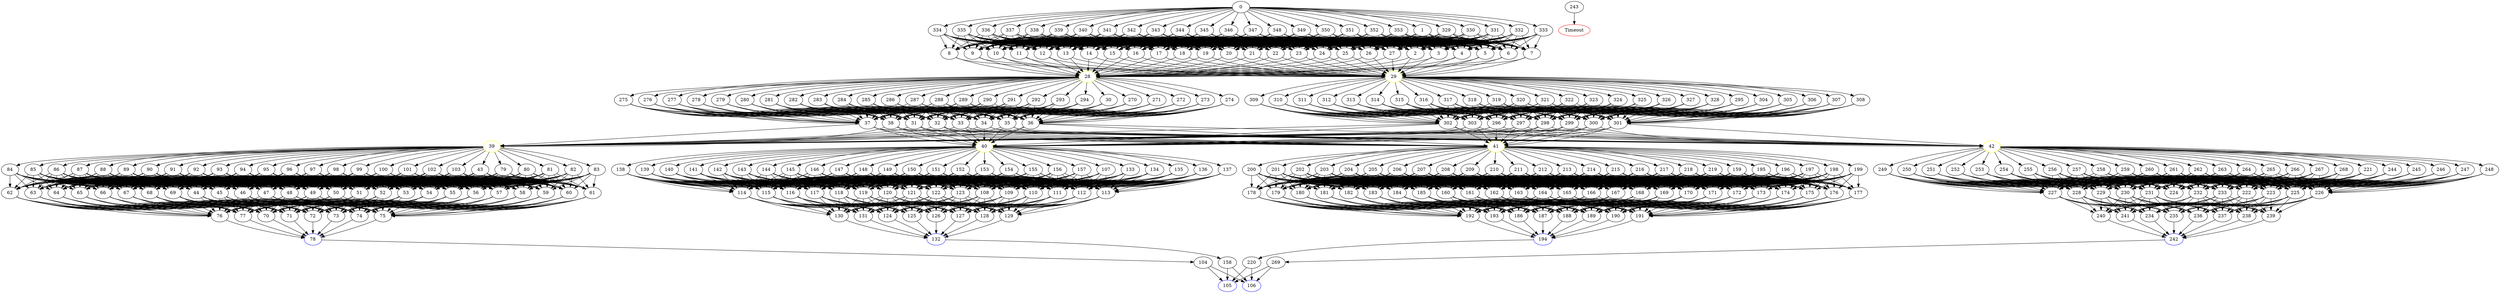 digraph G {
	0 -> 1;
	0 -> 329;
	0 -> 330;
	0 -> 331;
	0 -> 332;
	0 -> 333;
	0 -> 334;
	0 -> 335;
	0 -> 336;
	0 -> 337;
	0 -> 338;
	0 -> 339;
	0 -> 340;
	0 -> 341;
	0 -> 342;
	0 -> 343;
	0 -> 344;
	0 -> 345;
	0 -> 346;
	0 -> 347;
	0 -> 348;
	0 -> 349;
	0 -> 350;
	0 -> 351;
	0 -> 352;
	0 -> 353;
	1 -> 2;
	1 -> 3;
	1 -> 4;
	1 -> 5;
	1 -> 6;
	1 -> 7;
	1 -> 8;
	1 -> 9;
	1 -> 10;
	1 -> 11;
	1 -> 12;
	1 -> 13;
	1 -> 14;
	1 -> 15;
	1 -> 16;
	1 -> 17;
	1 -> 18;
	1 -> 19;
	1 -> 20;
	1 -> 21;
	1 -> 22;
	1 -> 23;
	1 -> 24;
	1 -> 25;
	1 -> 26;
	1 -> 27;
	2 -> "28";
28 [color=yellow];
	2 -> "29";
29 [color=yellow];
	3 -> "28";
28 [color=yellow];
	3 -> "29";
29 [color=yellow];
	4 -> "28";
28 [color=yellow];
	4 -> "29";
29 [color=yellow];
	5 -> "28";
28 [color=yellow];
	5 -> "29";
29 [color=yellow];
	6 -> "28";
28 [color=yellow];
	6 -> "29";
29 [color=yellow];
	7 -> "28";
28 [color=yellow];
	7 -> "29";
29 [color=yellow];
	8 -> "28";
28 [color=yellow];
	8 -> "29";
29 [color=yellow];
	9 -> "28";
28 [color=yellow];
	9 -> "29";
29 [color=yellow];
	10 -> "28";
28 [color=yellow];
	10 -> "29";
29 [color=yellow];
	11 -> "28";
28 [color=yellow];
	11 -> "29";
29 [color=yellow];
	12 -> "28";
28 [color=yellow];
	12 -> "29";
29 [color=yellow];
	13 -> "28";
28 [color=yellow];
	13 -> "29";
29 [color=yellow];
	14 -> "28";
28 [color=yellow];
	14 -> "29";
29 [color=yellow];
	15 -> "28";
28 [color=yellow];
	15 -> "29";
29 [color=yellow];
	16 -> "28";
28 [color=yellow];
	16 -> "29";
29 [color=yellow];
	17 -> "28";
28 [color=yellow];
	17 -> "29";
29 [color=yellow];
	18 -> "28";
28 [color=yellow];
	18 -> "29";
29 [color=yellow];
	19 -> "28";
28 [color=yellow];
	19 -> "29";
29 [color=yellow];
	20 -> "28";
28 [color=yellow];
	20 -> "29";
29 [color=yellow];
	21 -> "28";
28 [color=yellow];
	21 -> "29";
29 [color=yellow];
	22 -> "28";
28 [color=yellow];
	22 -> "29";
29 [color=yellow];
	23 -> "28";
28 [color=yellow];
	23 -> "29";
29 [color=yellow];
	24 -> "28";
28 [color=yellow];
	24 -> "29";
29 [color=yellow];
	25 -> "28";
28 [color=yellow];
	25 -> "29";
29 [color=yellow];
	26 -> "28";
28 [color=yellow];
	26 -> "29";
29 [color=yellow];
	27 -> "28";
28 [color=yellow];
	27 -> "29";
29 [color=yellow];
	28 -> 30;
	28 -> 270;
	28 -> 271;
	28 -> 272;
	28 -> 273;
	28 -> 274;
	28 -> 275;
	28 -> 276;
	28 -> 277;
	28 -> 278;
	28 -> 279;
	28 -> 280;
	28 -> 281;
	28 -> 282;
	28 -> 283;
	28 -> 284;
	28 -> 285;
	28 -> 286;
	28 -> 287;
	28 -> 288;
	28 -> 289;
	28 -> 290;
	28 -> 291;
	28 -> 292;
	28 -> 293;
	28 -> 294;
	29 -> 295;
	29 -> 304;
	29 -> 305;
	29 -> 306;
	29 -> 307;
	29 -> 308;
	29 -> 309;
	29 -> 310;
	29 -> 311;
	29 -> 312;
	29 -> 313;
	29 -> 314;
	29 -> 315;
	29 -> 316;
	29 -> 317;
	29 -> 318;
	29 -> 319;
	29 -> 320;
	29 -> 321;
	29 -> 322;
	29 -> 323;
	29 -> 324;
	29 -> 325;
	29 -> 326;
	29 -> 327;
	29 -> 328;
	30 -> 31;
	30 -> 32;
	30 -> 33;
	30 -> 34;
	30 -> 35;
	30 -> 36;
	30 -> 37;
	30 -> 38;
	31 -> "39";
39 [color=yellow];
	31 -> "40";
40 [color=yellow];
	31 -> "41";
41 [color=yellow];
	31 -> "42";
42 [color=yellow];
	32 -> "39";
39 [color=yellow];
	32 -> "40";
40 [color=yellow];
	32 -> "41";
41 [color=yellow];
	32 -> "42";
42 [color=yellow];
	33 -> "39";
39 [color=yellow];
	33 -> "40";
40 [color=yellow];
	33 -> "41";
41 [color=yellow];
	33 -> "42";
42 [color=yellow];
	34 -> "39";
39 [color=yellow];
	34 -> "40";
40 [color=yellow];
	34 -> "41";
41 [color=yellow];
	34 -> "42";
42 [color=yellow];
	35 -> "39";
39 [color=yellow];
	35 -> "40";
40 [color=yellow];
	35 -> "41";
41 [color=yellow];
	35 -> "42";
42 [color=yellow];
	36 -> "39";
39 [color=yellow];
	36 -> "40";
40 [color=yellow];
	36 -> "41";
41 [color=yellow];
	36 -> "42";
42 [color=yellow];
	37 -> "39";
39 [color=yellow];
	37 -> "40";
40 [color=yellow];
	37 -> "41";
41 [color=yellow];
	37 -> "42";
42 [color=yellow];
	38 -> "39";
39 [color=yellow];
	38 -> "40";
40 [color=yellow];
	38 -> "41";
41 [color=yellow];
	38 -> "42";
42 [color=yellow];
	39 -> 43;
	39 -> 79;
	39 -> 80;
	39 -> 81;
	39 -> 82;
	39 -> 83;
	39 -> 84;
	39 -> 85;
	39 -> 86;
	39 -> 87;
	39 -> 88;
	39 -> 89;
	39 -> 90;
	39 -> 91;
	39 -> 92;
	39 -> 93;
	39 -> 94;
	39 -> 95;
	39 -> 96;
	39 -> 97;
	39 -> 98;
	39 -> 99;
	39 -> 100;
	39 -> 101;
	39 -> 102;
	39 -> 103;
	40 -> 107;
	40 -> 133;
	40 -> 134;
	40 -> 135;
	40 -> 136;
	40 -> 137;
	40 -> 138;
	40 -> 139;
	40 -> 140;
	40 -> 141;
	40 -> 142;
	40 -> 143;
	40 -> 144;
	40 -> 145;
	40 -> 146;
	40 -> 147;
	40 -> 148;
	40 -> 149;
	40 -> 150;
	40 -> 151;
	40 -> 152;
	40 -> 153;
	40 -> 154;
	40 -> 155;
	40 -> 156;
	40 -> 157;
	41 -> 159;
	41 -> 195;
	41 -> 196;
	41 -> 197;
	41 -> 198;
	41 -> 199;
	41 -> 200;
	41 -> 201;
	41 -> 202;
	41 -> 203;
	41 -> 204;
	41 -> 205;
	41 -> 206;
	41 -> 207;
	41 -> 208;
	41 -> 209;
	41 -> 210;
	41 -> 211;
	41 -> 212;
	41 -> 213;
	41 -> 214;
	41 -> 215;
	41 -> 216;
	41 -> 217;
	41 -> 218;
	41 -> 219;
	42 -> 221;
	42 -> 244;
	42 -> 245;
	42 -> 246;
	42 -> 247;
	42 -> 248;
	42 -> 249;
	42 -> 250;
	42 -> 251;
	42 -> 252;
	42 -> 253;
	42 -> 254;
	42 -> 255;
	42 -> 256;
	42 -> 257;
	42 -> 258;
	42 -> 259;
	42 -> 260;
	42 -> 261;
	42 -> 262;
	42 -> 263;
	42 -> 264;
	42 -> 265;
	42 -> 266;
	42 -> 267;
	42 -> 268;
	43 -> 44;
	43 -> 45;
	43 -> 46;
	43 -> 47;
	43 -> 48;
	43 -> 49;
	43 -> 50;
	43 -> 51;
	43 -> 52;
	43 -> 53;
	43 -> 54;
	43 -> 55;
	43 -> 56;
	43 -> 57;
	43 -> 58;
	43 -> 59;
	43 -> 60;
	43 -> 61;
	43 -> 62;
	43 -> 63;
	43 -> 64;
	43 -> 65;
	43 -> 66;
	43 -> 67;
	43 -> 68;
	43 -> 69;
	44 -> 70;
	44 -> 71;
	44 -> 72;
	44 -> 73;
	44 -> 74;
	44 -> 75;
	44 -> 76;
	44 -> 77;
	45 -> 70;
	45 -> 71;
	45 -> 72;
	45 -> 73;
	45 -> 74;
	45 -> 75;
	45 -> 76;
	45 -> 77;
	46 -> 70;
	46 -> 71;
	46 -> 72;
	46 -> 73;
	46 -> 74;
	46 -> 75;
	46 -> 76;
	46 -> 77;
	47 -> 70;
	47 -> 71;
	47 -> 72;
	47 -> 73;
	47 -> 74;
	47 -> 75;
	47 -> 76;
	47 -> 77;
	48 -> 70;
	48 -> 71;
	48 -> 72;
	48 -> 73;
	48 -> 74;
	48 -> 75;
	48 -> 76;
	48 -> 77;
	49 -> 70;
	49 -> 71;
	49 -> 72;
	49 -> 73;
	49 -> 74;
	49 -> 75;
	49 -> 76;
	49 -> 77;
	50 -> 70;
	50 -> 71;
	50 -> 72;
	50 -> 73;
	50 -> 74;
	50 -> 75;
	50 -> 76;
	50 -> 77;
	51 -> 70;
	51 -> 71;
	51 -> 72;
	51 -> 73;
	51 -> 74;
	51 -> 75;
	51 -> 76;
	51 -> 77;
	52 -> 70;
	52 -> 71;
	52 -> 72;
	52 -> 73;
	52 -> 74;
	52 -> 75;
	52 -> 76;
	52 -> 77;
	53 -> 70;
	53 -> 71;
	53 -> 72;
	53 -> 73;
	53 -> 74;
	53 -> 75;
	53 -> 76;
	53 -> 77;
	54 -> 70;
	54 -> 71;
	54 -> 72;
	54 -> 73;
	54 -> 74;
	54 -> 75;
	54 -> 76;
	54 -> 77;
	55 -> 70;
	55 -> 71;
	55 -> 72;
	55 -> 73;
	55 -> 74;
	55 -> 75;
	55 -> 76;
	55 -> 77;
	56 -> 70;
	56 -> 71;
	56 -> 72;
	56 -> 73;
	56 -> 74;
	56 -> 75;
	56 -> 76;
	56 -> 77;
	57 -> 70;
	57 -> 71;
	57 -> 72;
	57 -> 73;
	57 -> 74;
	57 -> 75;
	57 -> 76;
	57 -> 77;
	58 -> 70;
	58 -> 71;
	58 -> 72;
	58 -> 73;
	58 -> 74;
	58 -> 75;
	58 -> 76;
	58 -> 77;
	59 -> 70;
	59 -> 71;
	59 -> 72;
	59 -> 73;
	59 -> 74;
	59 -> 75;
	59 -> 76;
	59 -> 77;
	60 -> 70;
	60 -> 71;
	60 -> 72;
	60 -> 73;
	60 -> 74;
	60 -> 75;
	60 -> 76;
	60 -> 77;
	61 -> 70;
	61 -> 71;
	61 -> 72;
	61 -> 73;
	61 -> 74;
	61 -> 75;
	61 -> 76;
	61 -> 77;
	62 -> 70;
	62 -> 71;
	62 -> 72;
	62 -> 73;
	62 -> 74;
	62 -> 75;
	62 -> 76;
	62 -> 77;
	63 -> 70;
	63 -> 71;
	63 -> 72;
	63 -> 73;
	63 -> 74;
	63 -> 75;
	63 -> 76;
	63 -> 77;
	64 -> 70;
	64 -> 71;
	64 -> 72;
	64 -> 73;
	64 -> 74;
	64 -> 75;
	64 -> 76;
	64 -> 77;
	65 -> 70;
	65 -> 71;
	65 -> 72;
	65 -> 73;
	65 -> 74;
	65 -> 75;
	65 -> 76;
	65 -> 77;
	66 -> 70;
	66 -> 71;
	66 -> 72;
	66 -> 73;
	66 -> 74;
	66 -> 75;
	66 -> 76;
	66 -> 77;
	67 -> 70;
	67 -> 71;
	67 -> 72;
	67 -> 73;
	67 -> 74;
	67 -> 75;
	67 -> 76;
	67 -> 77;
	68 -> 70;
	68 -> 71;
	68 -> 72;
	68 -> 73;
	68 -> 74;
	68 -> 75;
	68 -> 76;
	68 -> 77;
	69 -> 70;
	69 -> 71;
	69 -> 72;
	69 -> 73;
	69 -> 74;
	69 -> 75;
	69 -> 76;
	69 -> 77;
	70 -> "78";
78 [color=blue];
	71 -> "78";
78 [color=blue];
	72 -> "78";
78 [color=blue];
	73 -> "78";
78 [color=blue];
	74 -> "78";
78 [color=blue];
	75 -> "78";
78 [color=blue];
	76 -> "78";
78 [color=blue];
	77 -> "78";
78 [color=blue];
	78 -> 104;
	79 -> 44;
	79 -> 45;
	79 -> 46;
	79 -> 47;
	79 -> 48;
	79 -> 49;
	79 -> 50;
	79 -> 51;
	79 -> 52;
	79 -> 53;
	79 -> 54;
	79 -> 55;
	79 -> 56;
	79 -> 57;
	79 -> 58;
	79 -> 59;
	79 -> 60;
	79 -> 61;
	79 -> 62;
	79 -> 63;
	79 -> 64;
	79 -> 65;
	79 -> 66;
	79 -> 67;
	79 -> 68;
	79 -> 69;
	80 -> 44;
	80 -> 45;
	80 -> 46;
	80 -> 47;
	80 -> 48;
	80 -> 49;
	80 -> 50;
	80 -> 51;
	80 -> 52;
	80 -> 53;
	80 -> 54;
	80 -> 55;
	80 -> 56;
	80 -> 57;
	80 -> 58;
	80 -> 59;
	80 -> 60;
	80 -> 61;
	80 -> 62;
	80 -> 63;
	80 -> 64;
	80 -> 65;
	80 -> 66;
	80 -> 67;
	80 -> 68;
	80 -> 69;
	81 -> 44;
	81 -> 45;
	81 -> 46;
	81 -> 47;
	81 -> 48;
	81 -> 49;
	81 -> 50;
	81 -> 51;
	81 -> 52;
	81 -> 53;
	81 -> 54;
	81 -> 55;
	81 -> 56;
	81 -> 57;
	81 -> 58;
	81 -> 59;
	81 -> 60;
	81 -> 61;
	81 -> 62;
	81 -> 63;
	81 -> 64;
	81 -> 65;
	81 -> 66;
	81 -> 67;
	81 -> 68;
	81 -> 69;
	82 -> 44;
	82 -> 45;
	82 -> 46;
	82 -> 47;
	82 -> 48;
	82 -> 49;
	82 -> 50;
	82 -> 51;
	82 -> 52;
	82 -> 53;
	82 -> 54;
	82 -> 55;
	82 -> 56;
	82 -> 57;
	82 -> 58;
	82 -> 59;
	82 -> 60;
	82 -> 61;
	82 -> 62;
	82 -> 63;
	82 -> 64;
	82 -> 65;
	82 -> 66;
	82 -> 67;
	82 -> 68;
	82 -> 69;
	83 -> 44;
	83 -> 45;
	83 -> 46;
	83 -> 47;
	83 -> 48;
	83 -> 49;
	83 -> 50;
	83 -> 51;
	83 -> 52;
	83 -> 53;
	83 -> 54;
	83 -> 55;
	83 -> 56;
	83 -> 57;
	83 -> 58;
	83 -> 59;
	83 -> 60;
	83 -> 61;
	83 -> 62;
	83 -> 63;
	83 -> 64;
	83 -> 65;
	83 -> 66;
	83 -> 67;
	83 -> 68;
	83 -> 69;
	84 -> 44;
	84 -> 45;
	84 -> 46;
	84 -> 47;
	84 -> 48;
	84 -> 49;
	84 -> 50;
	84 -> 51;
	84 -> 52;
	84 -> 53;
	84 -> 54;
	84 -> 55;
	84 -> 56;
	84 -> 57;
	84 -> 58;
	84 -> 59;
	84 -> 60;
	84 -> 61;
	84 -> 62;
	84 -> 63;
	84 -> 64;
	84 -> 65;
	84 -> 66;
	84 -> 67;
	84 -> 68;
	84 -> 69;
	85 -> 44;
	85 -> 45;
	85 -> 46;
	85 -> 47;
	85 -> 48;
	85 -> 49;
	85 -> 50;
	85 -> 51;
	85 -> 52;
	85 -> 53;
	85 -> 54;
	85 -> 55;
	85 -> 56;
	85 -> 57;
	85 -> 58;
	85 -> 59;
	85 -> 60;
	85 -> 61;
	85 -> 62;
	85 -> 63;
	85 -> 64;
	85 -> 65;
	85 -> 66;
	85 -> 67;
	85 -> 68;
	85 -> 69;
	86 -> 44;
	86 -> 45;
	86 -> 46;
	86 -> 47;
	86 -> 48;
	86 -> 49;
	86 -> 50;
	86 -> 51;
	86 -> 52;
	86 -> 53;
	86 -> 54;
	86 -> 55;
	86 -> 56;
	86 -> 57;
	86 -> 58;
	86 -> 59;
	86 -> 60;
	86 -> 61;
	86 -> 62;
	86 -> 63;
	86 -> 64;
	86 -> 65;
	86 -> 66;
	86 -> 67;
	86 -> 68;
	86 -> 69;
	87 -> 44;
	87 -> 45;
	87 -> 46;
	87 -> 47;
	87 -> 48;
	87 -> 49;
	87 -> 50;
	87 -> 51;
	87 -> 52;
	87 -> 53;
	87 -> 54;
	87 -> 55;
	87 -> 56;
	87 -> 57;
	87 -> 58;
	87 -> 59;
	87 -> 60;
	87 -> 61;
	87 -> 62;
	87 -> 63;
	87 -> 64;
	87 -> 65;
	87 -> 66;
	87 -> 67;
	87 -> 68;
	87 -> 69;
	88 -> 44;
	88 -> 45;
	88 -> 46;
	88 -> 47;
	88 -> 48;
	88 -> 49;
	88 -> 50;
	88 -> 51;
	88 -> 52;
	88 -> 53;
	88 -> 54;
	88 -> 55;
	88 -> 56;
	88 -> 57;
	88 -> 58;
	88 -> 59;
	88 -> 60;
	88 -> 61;
	88 -> 62;
	88 -> 63;
	88 -> 64;
	88 -> 65;
	88 -> 66;
	88 -> 67;
	88 -> 68;
	88 -> 69;
	89 -> 44;
	89 -> 45;
	89 -> 46;
	89 -> 47;
	89 -> 48;
	89 -> 49;
	89 -> 50;
	89 -> 51;
	89 -> 52;
	89 -> 53;
	89 -> 54;
	89 -> 55;
	89 -> 56;
	89 -> 57;
	89 -> 58;
	89 -> 59;
	89 -> 60;
	89 -> 61;
	89 -> 62;
	89 -> 63;
	89 -> 64;
	89 -> 65;
	89 -> 66;
	89 -> 67;
	89 -> 68;
	89 -> 69;
	90 -> 44;
	90 -> 45;
	90 -> 46;
	90 -> 47;
	90 -> 48;
	90 -> 49;
	90 -> 50;
	90 -> 51;
	90 -> 52;
	90 -> 53;
	90 -> 54;
	90 -> 55;
	90 -> 56;
	90 -> 57;
	90 -> 58;
	90 -> 59;
	90 -> 60;
	90 -> 61;
	90 -> 62;
	90 -> 63;
	90 -> 64;
	90 -> 65;
	90 -> 66;
	90 -> 67;
	90 -> 68;
	90 -> 69;
	91 -> 44;
	91 -> 45;
	91 -> 46;
	91 -> 47;
	91 -> 48;
	91 -> 49;
	91 -> 50;
	91 -> 51;
	91 -> 52;
	91 -> 53;
	91 -> 54;
	91 -> 55;
	91 -> 56;
	91 -> 57;
	91 -> 58;
	91 -> 59;
	91 -> 60;
	91 -> 61;
	91 -> 62;
	91 -> 63;
	91 -> 64;
	91 -> 65;
	91 -> 66;
	91 -> 67;
	91 -> 68;
	91 -> 69;
	92 -> 44;
	92 -> 45;
	92 -> 46;
	92 -> 47;
	92 -> 48;
	92 -> 49;
	92 -> 50;
	92 -> 51;
	92 -> 52;
	92 -> 53;
	92 -> 54;
	92 -> 55;
	92 -> 56;
	92 -> 57;
	92 -> 58;
	92 -> 59;
	92 -> 60;
	92 -> 61;
	92 -> 62;
	92 -> 63;
	92 -> 64;
	92 -> 65;
	92 -> 66;
	92 -> 67;
	92 -> 68;
	92 -> 69;
	93 -> 44;
	93 -> 45;
	93 -> 46;
	93 -> 47;
	93 -> 48;
	93 -> 49;
	93 -> 50;
	93 -> 51;
	93 -> 52;
	93 -> 53;
	93 -> 54;
	93 -> 55;
	93 -> 56;
	93 -> 57;
	93 -> 58;
	93 -> 59;
	93 -> 60;
	93 -> 61;
	93 -> 62;
	93 -> 63;
	93 -> 64;
	93 -> 65;
	93 -> 66;
	93 -> 67;
	93 -> 68;
	93 -> 69;
	94 -> 44;
	94 -> 45;
	94 -> 46;
	94 -> 47;
	94 -> 48;
	94 -> 49;
	94 -> 50;
	94 -> 51;
	94 -> 52;
	94 -> 53;
	94 -> 54;
	94 -> 55;
	94 -> 56;
	94 -> 57;
	94 -> 58;
	94 -> 59;
	94 -> 60;
	94 -> 61;
	94 -> 62;
	94 -> 63;
	94 -> 64;
	94 -> 65;
	94 -> 66;
	94 -> 67;
	94 -> 68;
	94 -> 69;
	95 -> 44;
	95 -> 45;
	95 -> 46;
	95 -> 47;
	95 -> 48;
	95 -> 49;
	95 -> 50;
	95 -> 51;
	95 -> 52;
	95 -> 53;
	95 -> 54;
	95 -> 55;
	95 -> 56;
	95 -> 57;
	95 -> 58;
	95 -> 59;
	95 -> 60;
	95 -> 61;
	95 -> 62;
	95 -> 63;
	95 -> 64;
	95 -> 65;
	95 -> 66;
	95 -> 67;
	95 -> 68;
	95 -> 69;
	96 -> 44;
	96 -> 45;
	96 -> 46;
	96 -> 47;
	96 -> 48;
	96 -> 49;
	96 -> 50;
	96 -> 51;
	96 -> 52;
	96 -> 53;
	96 -> 54;
	96 -> 55;
	96 -> 56;
	96 -> 57;
	96 -> 58;
	96 -> 59;
	96 -> 60;
	96 -> 61;
	96 -> 62;
	96 -> 63;
	96 -> 64;
	96 -> 65;
	96 -> 66;
	96 -> 67;
	96 -> 68;
	96 -> 69;
	97 -> 44;
	97 -> 45;
	97 -> 46;
	97 -> 47;
	97 -> 48;
	97 -> 49;
	97 -> 50;
	97 -> 51;
	97 -> 52;
	97 -> 53;
	97 -> 54;
	97 -> 55;
	97 -> 56;
	97 -> 57;
	97 -> 58;
	97 -> 59;
	97 -> 60;
	97 -> 61;
	97 -> 62;
	97 -> 63;
	97 -> 64;
	97 -> 65;
	97 -> 66;
	97 -> 67;
	97 -> 68;
	97 -> 69;
	98 -> 44;
	98 -> 45;
	98 -> 46;
	98 -> 47;
	98 -> 48;
	98 -> 49;
	98 -> 50;
	98 -> 51;
	98 -> 52;
	98 -> 53;
	98 -> 54;
	98 -> 55;
	98 -> 56;
	98 -> 57;
	98 -> 58;
	98 -> 59;
	98 -> 60;
	98 -> 61;
	98 -> 62;
	98 -> 63;
	98 -> 64;
	98 -> 65;
	98 -> 66;
	98 -> 67;
	98 -> 68;
	98 -> 69;
	99 -> 44;
	99 -> 45;
	99 -> 46;
	99 -> 47;
	99 -> 48;
	99 -> 49;
	99 -> 50;
	99 -> 51;
	99 -> 52;
	99 -> 53;
	99 -> 54;
	99 -> 55;
	99 -> 56;
	99 -> 57;
	99 -> 58;
	99 -> 59;
	99 -> 60;
	99 -> 61;
	99 -> 62;
	99 -> 63;
	99 -> 64;
	99 -> 65;
	99 -> 66;
	99 -> 67;
	99 -> 68;
	99 -> 69;
	100 -> 44;
	100 -> 45;
	100 -> 46;
	100 -> 47;
	100 -> 48;
	100 -> 49;
	100 -> 50;
	100 -> 51;
	100 -> 52;
	100 -> 53;
	100 -> 54;
	100 -> 55;
	100 -> 56;
	100 -> 57;
	100 -> 58;
	100 -> 59;
	100 -> 60;
	100 -> 61;
	100 -> 62;
	100 -> 63;
	100 -> 64;
	100 -> 65;
	100 -> 66;
	100 -> 67;
	100 -> 68;
	100 -> 69;
	101 -> 44;
	101 -> 45;
	101 -> 46;
	101 -> 47;
	101 -> 48;
	101 -> 49;
	101 -> 50;
	101 -> 51;
	101 -> 52;
	101 -> 53;
	101 -> 54;
	101 -> 55;
	101 -> 56;
	101 -> 57;
	101 -> 58;
	101 -> 59;
	101 -> 60;
	101 -> 61;
	101 -> 62;
	101 -> 63;
	101 -> 64;
	101 -> 65;
	101 -> 66;
	101 -> 67;
	101 -> 68;
	101 -> 69;
	102 -> 44;
	102 -> 45;
	102 -> 46;
	102 -> 47;
	102 -> 48;
	102 -> 49;
	102 -> 50;
	102 -> 51;
	102 -> 52;
	102 -> 53;
	102 -> 54;
	102 -> 55;
	102 -> 56;
	102 -> 57;
	102 -> 58;
	102 -> 59;
	102 -> 60;
	102 -> 61;
	102 -> 62;
	102 -> 63;
	102 -> 64;
	102 -> 65;
	102 -> 66;
	102 -> 67;
	102 -> 68;
	102 -> 69;
	103 -> 44;
	103 -> 45;
	103 -> 46;
	103 -> 47;
	103 -> 48;
	103 -> 49;
	103 -> 50;
	103 -> 51;
	103 -> 52;
	103 -> 53;
	103 -> 54;
	103 -> 55;
	103 -> 56;
	103 -> 57;
	103 -> 58;
	103 -> 59;
	103 -> 60;
	103 -> 61;
	103 -> 62;
	103 -> 63;
	103 -> 64;
	103 -> 65;
	103 -> 66;
	103 -> 67;
	103 -> 68;
	103 -> 69;
	104 -> "105";
105 [color=blue];
	104 -> "106";
106 [color=blue];
	107 -> 108;
	107 -> 109;
	107 -> 110;
	107 -> 111;
	107 -> 112;
	107 -> 113;
	107 -> 114;
	107 -> 115;
	107 -> 116;
	107 -> 117;
	107 -> 118;
	107 -> 119;
	107 -> 120;
	107 -> 121;
	107 -> 122;
	107 -> 123;
	108 -> 124;
	108 -> 125;
	108 -> 126;
	108 -> 127;
	108 -> 128;
	108 -> 129;
	108 -> 130;
	108 -> 131;
	109 -> 124;
	109 -> 125;
	109 -> 126;
	109 -> 127;
	109 -> 128;
	109 -> 129;
	109 -> 130;
	109 -> 131;
	110 -> 124;
	110 -> 125;
	110 -> 126;
	110 -> 127;
	110 -> 128;
	110 -> 129;
	110 -> 130;
	110 -> 131;
	111 -> 124;
	111 -> 125;
	111 -> 126;
	111 -> 127;
	111 -> 128;
	111 -> 129;
	111 -> 130;
	111 -> 131;
	112 -> 124;
	112 -> 125;
	112 -> 126;
	112 -> 127;
	112 -> 128;
	112 -> 129;
	112 -> 130;
	112 -> 131;
	113 -> 124;
	113 -> 125;
	113 -> 126;
	113 -> 127;
	113 -> 128;
	113 -> 129;
	113 -> 130;
	113 -> 131;
	114 -> 124;
	114 -> 125;
	114 -> 126;
	114 -> 127;
	114 -> 128;
	114 -> 129;
	114 -> 130;
	114 -> 131;
	115 -> 124;
	115 -> 125;
	115 -> 126;
	115 -> 127;
	115 -> 128;
	115 -> 129;
	115 -> 130;
	115 -> 131;
	116 -> 124;
	116 -> 125;
	116 -> 126;
	116 -> 127;
	116 -> 128;
	116 -> 129;
	116 -> 130;
	116 -> 131;
	117 -> 124;
	117 -> 125;
	117 -> 126;
	117 -> 127;
	117 -> 128;
	117 -> 129;
	117 -> 130;
	117 -> 131;
	118 -> 124;
	118 -> 125;
	118 -> 126;
	118 -> 127;
	118 -> 128;
	118 -> 129;
	118 -> 130;
	118 -> 131;
	119 -> 124;
	119 -> 125;
	119 -> 126;
	119 -> 127;
	119 -> 128;
	119 -> 129;
	119 -> 130;
	119 -> 131;
	120 -> 124;
	120 -> 125;
	120 -> 126;
	120 -> 127;
	120 -> 128;
	120 -> 129;
	120 -> 130;
	120 -> 131;
	121 -> 124;
	121 -> 125;
	121 -> 126;
	121 -> 127;
	121 -> 128;
	121 -> 129;
	121 -> 130;
	121 -> 131;
	122 -> 124;
	122 -> 125;
	122 -> 126;
	122 -> 127;
	122 -> 128;
	122 -> 129;
	122 -> 130;
	122 -> 131;
	123 -> 124;
	123 -> 125;
	123 -> 126;
	123 -> 127;
	123 -> 128;
	123 -> 129;
	123 -> 130;
	123 -> 131;
	124 -> "132";
132 [color=blue];
	125 -> "132";
132 [color=blue];
	126 -> "132";
132 [color=blue];
	127 -> "132";
132 [color=blue];
	128 -> "132";
132 [color=blue];
	129 -> "132";
132 [color=blue];
	130 -> "132";
132 [color=blue];
	131 -> "132";
132 [color=blue];
	132 -> 158;
	133 -> 108;
	133 -> 109;
	133 -> 110;
	133 -> 111;
	133 -> 112;
	133 -> 113;
	133 -> 114;
	133 -> 115;
	133 -> 116;
	133 -> 117;
	133 -> 118;
	133 -> 119;
	133 -> 120;
	133 -> 121;
	133 -> 122;
	133 -> 123;
	134 -> 108;
	134 -> 109;
	134 -> 110;
	134 -> 111;
	134 -> 112;
	134 -> 113;
	134 -> 114;
	134 -> 115;
	134 -> 116;
	134 -> 117;
	134 -> 118;
	134 -> 119;
	134 -> 120;
	134 -> 121;
	134 -> 122;
	134 -> 123;
	135 -> 108;
	135 -> 109;
	135 -> 110;
	135 -> 111;
	135 -> 112;
	135 -> 113;
	135 -> 114;
	135 -> 115;
	135 -> 116;
	135 -> 117;
	135 -> 118;
	135 -> 119;
	135 -> 120;
	135 -> 121;
	135 -> 122;
	135 -> 123;
	136 -> 108;
	136 -> 109;
	136 -> 110;
	136 -> 111;
	136 -> 112;
	136 -> 113;
	136 -> 114;
	136 -> 115;
	136 -> 116;
	136 -> 117;
	136 -> 118;
	136 -> 119;
	136 -> 120;
	136 -> 121;
	136 -> 122;
	136 -> 123;
	137 -> 108;
	137 -> 109;
	137 -> 110;
	137 -> 111;
	137 -> 112;
	137 -> 113;
	137 -> 114;
	137 -> 115;
	137 -> 116;
	137 -> 117;
	137 -> 118;
	137 -> 119;
	137 -> 120;
	137 -> 121;
	137 -> 122;
	137 -> 123;
	138 -> 108;
	138 -> 109;
	138 -> 110;
	138 -> 111;
	138 -> 112;
	138 -> 113;
	138 -> 114;
	138 -> 115;
	138 -> 116;
	138 -> 117;
	138 -> 118;
	138 -> 119;
	138 -> 120;
	138 -> 121;
	138 -> 122;
	138 -> 123;
	139 -> 108;
	139 -> 109;
	139 -> 110;
	139 -> 111;
	139 -> 112;
	139 -> 113;
	139 -> 114;
	139 -> 115;
	139 -> 116;
	139 -> 117;
	139 -> 118;
	139 -> 119;
	139 -> 120;
	139 -> 121;
	139 -> 122;
	139 -> 123;
	140 -> 108;
	140 -> 109;
	140 -> 110;
	140 -> 111;
	140 -> 112;
	140 -> 113;
	140 -> 114;
	140 -> 115;
	140 -> 116;
	140 -> 117;
	140 -> 118;
	140 -> 119;
	140 -> 120;
	140 -> 121;
	140 -> 122;
	140 -> 123;
	141 -> 108;
	141 -> 109;
	141 -> 110;
	141 -> 111;
	141 -> 112;
	141 -> 113;
	141 -> 114;
	141 -> 115;
	141 -> 116;
	141 -> 117;
	141 -> 118;
	141 -> 119;
	141 -> 120;
	141 -> 121;
	141 -> 122;
	141 -> 123;
	142 -> 108;
	142 -> 109;
	142 -> 110;
	142 -> 111;
	142 -> 112;
	142 -> 113;
	142 -> 114;
	142 -> 115;
	142 -> 116;
	142 -> 117;
	142 -> 118;
	142 -> 119;
	142 -> 120;
	142 -> 121;
	142 -> 122;
	142 -> 123;
	143 -> 108;
	143 -> 109;
	143 -> 110;
	143 -> 111;
	143 -> 112;
	143 -> 113;
	143 -> 114;
	143 -> 115;
	143 -> 116;
	143 -> 117;
	143 -> 118;
	143 -> 119;
	143 -> 120;
	143 -> 121;
	143 -> 122;
	143 -> 123;
	144 -> 108;
	144 -> 109;
	144 -> 110;
	144 -> 111;
	144 -> 112;
	144 -> 113;
	144 -> 114;
	144 -> 115;
	144 -> 116;
	144 -> 117;
	144 -> 118;
	144 -> 119;
	144 -> 120;
	144 -> 121;
	144 -> 122;
	144 -> 123;
	145 -> 108;
	145 -> 109;
	145 -> 110;
	145 -> 111;
	145 -> 112;
	145 -> 113;
	145 -> 114;
	145 -> 115;
	145 -> 116;
	145 -> 117;
	145 -> 118;
	145 -> 119;
	145 -> 120;
	145 -> 121;
	145 -> 122;
	145 -> 123;
	146 -> 108;
	146 -> 109;
	146 -> 110;
	146 -> 111;
	146 -> 112;
	146 -> 113;
	146 -> 114;
	146 -> 115;
	146 -> 116;
	146 -> 117;
	146 -> 118;
	146 -> 119;
	146 -> 120;
	146 -> 121;
	146 -> 122;
	146 -> 123;
	147 -> 108;
	147 -> 109;
	147 -> 110;
	147 -> 111;
	147 -> 112;
	147 -> 113;
	147 -> 114;
	147 -> 115;
	147 -> 116;
	147 -> 117;
	147 -> 118;
	147 -> 119;
	147 -> 120;
	147 -> 121;
	147 -> 122;
	147 -> 123;
	148 -> 108;
	148 -> 109;
	148 -> 110;
	148 -> 111;
	148 -> 112;
	148 -> 113;
	148 -> 114;
	148 -> 115;
	148 -> 116;
	148 -> 117;
	148 -> 118;
	148 -> 119;
	148 -> 120;
	148 -> 121;
	148 -> 122;
	148 -> 123;
	149 -> 108;
	149 -> 109;
	149 -> 110;
	149 -> 111;
	149 -> 112;
	149 -> 113;
	149 -> 114;
	149 -> 115;
	149 -> 116;
	149 -> 117;
	149 -> 118;
	149 -> 119;
	149 -> 120;
	149 -> 121;
	149 -> 122;
	149 -> 123;
	150 -> 108;
	150 -> 109;
	150 -> 110;
	150 -> 111;
	150 -> 112;
	150 -> 113;
	150 -> 114;
	150 -> 115;
	150 -> 116;
	150 -> 117;
	150 -> 118;
	150 -> 119;
	150 -> 120;
	150 -> 121;
	150 -> 122;
	150 -> 123;
	151 -> 108;
	151 -> 109;
	151 -> 110;
	151 -> 111;
	151 -> 112;
	151 -> 113;
	151 -> 114;
	151 -> 115;
	151 -> 116;
	151 -> 117;
	151 -> 118;
	151 -> 119;
	151 -> 120;
	151 -> 121;
	151 -> 122;
	151 -> 123;
	152 -> 108;
	152 -> 109;
	152 -> 110;
	152 -> 111;
	152 -> 112;
	152 -> 113;
	152 -> 114;
	152 -> 115;
	152 -> 116;
	152 -> 117;
	152 -> 118;
	152 -> 119;
	152 -> 120;
	152 -> 121;
	152 -> 122;
	152 -> 123;
	153 -> 108;
	153 -> 109;
	153 -> 110;
	153 -> 111;
	153 -> 112;
	153 -> 113;
	153 -> 114;
	153 -> 115;
	153 -> 116;
	153 -> 117;
	153 -> 118;
	153 -> 119;
	153 -> 120;
	153 -> 121;
	153 -> 122;
	153 -> 123;
	154 -> 108;
	154 -> 109;
	154 -> 110;
	154 -> 111;
	154 -> 112;
	154 -> 113;
	154 -> 114;
	154 -> 115;
	154 -> 116;
	154 -> 117;
	154 -> 118;
	154 -> 119;
	154 -> 120;
	154 -> 121;
	154 -> 122;
	154 -> 123;
	155 -> 108;
	155 -> 109;
	155 -> 110;
	155 -> 111;
	155 -> 112;
	155 -> 113;
	155 -> 114;
	155 -> 115;
	155 -> 116;
	155 -> 117;
	155 -> 118;
	155 -> 119;
	155 -> 120;
	155 -> 121;
	155 -> 122;
	155 -> 123;
	156 -> 108;
	156 -> 109;
	156 -> 110;
	156 -> 111;
	156 -> 112;
	156 -> 113;
	156 -> 114;
	156 -> 115;
	156 -> 116;
	156 -> 117;
	156 -> 118;
	156 -> 119;
	156 -> 120;
	156 -> 121;
	156 -> 122;
	156 -> 123;
	157 -> 108;
	157 -> 109;
	157 -> 110;
	157 -> 111;
	157 -> 112;
	157 -> 113;
	157 -> 114;
	157 -> 115;
	157 -> 116;
	157 -> 117;
	157 -> 118;
	157 -> 119;
	157 -> 120;
	157 -> 121;
	157 -> 122;
	157 -> 123;
	158 -> "105";
105 [color=blue];
	158 -> "106";
106 [color=blue];
	159 -> 160;
	159 -> 161;
	159 -> 162;
	159 -> 163;
	159 -> 164;
	159 -> 165;
	159 -> 166;
	159 -> 167;
	159 -> 168;
	159 -> 169;
	159 -> 170;
	159 -> 171;
	159 -> 172;
	159 -> 173;
	159 -> 174;
	159 -> 175;
	159 -> 176;
	159 -> 177;
	159 -> 178;
	159 -> 179;
	159 -> 180;
	159 -> 181;
	159 -> 182;
	159 -> 183;
	159 -> 184;
	159 -> 185;
	160 -> 186;
	160 -> 187;
	160 -> 188;
	160 -> 189;
	160 -> 190;
	160 -> 191;
	160 -> 192;
	160 -> 193;
	161 -> 186;
	161 -> 187;
	161 -> 188;
	161 -> 189;
	161 -> 190;
	161 -> 191;
	161 -> 192;
	161 -> 193;
	162 -> 186;
	162 -> 187;
	162 -> 188;
	162 -> 189;
	162 -> 190;
	162 -> 191;
	162 -> 192;
	162 -> 193;
	163 -> 186;
	163 -> 187;
	163 -> 188;
	163 -> 189;
	163 -> 190;
	163 -> 191;
	163 -> 192;
	163 -> 193;
	164 -> 186;
	164 -> 187;
	164 -> 188;
	164 -> 189;
	164 -> 190;
	164 -> 191;
	164 -> 192;
	164 -> 193;
	165 -> 186;
	165 -> 187;
	165 -> 188;
	165 -> 189;
	165 -> 190;
	165 -> 191;
	165 -> 192;
	165 -> 193;
	166 -> 186;
	166 -> 187;
	166 -> 188;
	166 -> 189;
	166 -> 190;
	166 -> 191;
	166 -> 192;
	166 -> 193;
	167 -> 186;
	167 -> 187;
	167 -> 188;
	167 -> 189;
	167 -> 190;
	167 -> 191;
	167 -> 192;
	167 -> 193;
	168 -> 186;
	168 -> 187;
	168 -> 188;
	168 -> 189;
	168 -> 190;
	168 -> 191;
	168 -> 192;
	168 -> 193;
	169 -> 186;
	169 -> 187;
	169 -> 188;
	169 -> 189;
	169 -> 190;
	169 -> 191;
	169 -> 192;
	169 -> 193;
	170 -> 186;
	170 -> 187;
	170 -> 188;
	170 -> 189;
	170 -> 190;
	170 -> 191;
	170 -> 192;
	170 -> 193;
	171 -> 186;
	171 -> 187;
	171 -> 188;
	171 -> 189;
	171 -> 190;
	171 -> 191;
	171 -> 192;
	171 -> 193;
	172 -> 186;
	172 -> 187;
	172 -> 188;
	172 -> 189;
	172 -> 190;
	172 -> 191;
	172 -> 192;
	172 -> 193;
	173 -> 186;
	173 -> 187;
	173 -> 188;
	173 -> 189;
	173 -> 190;
	173 -> 191;
	173 -> 192;
	173 -> 193;
	174 -> 186;
	174 -> 187;
	174 -> 188;
	174 -> 189;
	174 -> 190;
	174 -> 191;
	174 -> 192;
	174 -> 193;
	175 -> 186;
	175 -> 187;
	175 -> 188;
	175 -> 189;
	175 -> 190;
	175 -> 191;
	175 -> 192;
	175 -> 193;
	176 -> 186;
	176 -> 187;
	176 -> 188;
	176 -> 189;
	176 -> 190;
	176 -> 191;
	176 -> 192;
	176 -> 193;
	177 -> 186;
	177 -> 187;
	177 -> 188;
	177 -> 189;
	177 -> 190;
	177 -> 191;
	177 -> 192;
	177 -> 193;
	178 -> 186;
	178 -> 187;
	178 -> 188;
	178 -> 189;
	178 -> 190;
	178 -> 191;
	178 -> 192;
	178 -> 193;
	179 -> 186;
	179 -> 187;
	179 -> 188;
	179 -> 189;
	179 -> 190;
	179 -> 191;
	179 -> 192;
	179 -> 193;
	180 -> 186;
	180 -> 187;
	180 -> 188;
	180 -> 189;
	180 -> 190;
	180 -> 191;
	180 -> 192;
	180 -> 193;
	181 -> 186;
	181 -> 187;
	181 -> 188;
	181 -> 189;
	181 -> 190;
	181 -> 191;
	181 -> 192;
	181 -> 193;
	182 -> 186;
	182 -> 187;
	182 -> 188;
	182 -> 189;
	182 -> 190;
	182 -> 191;
	182 -> 192;
	182 -> 193;
	183 -> 186;
	183 -> 187;
	183 -> 188;
	183 -> 189;
	183 -> 190;
	183 -> 191;
	183 -> 192;
	183 -> 193;
	184 -> 186;
	184 -> 187;
	184 -> 188;
	184 -> 189;
	184 -> 190;
	184 -> 191;
	184 -> 192;
	184 -> 193;
	185 -> 186;
	185 -> 187;
	185 -> 188;
	185 -> 189;
	185 -> 190;
	185 -> 191;
	185 -> 192;
	185 -> 193;
	186 -> "194";
194 [color=blue];
	187 -> "194";
194 [color=blue];
	188 -> "194";
194 [color=blue];
	189 -> "194";
194 [color=blue];
	190 -> "194";
194 [color=blue];
	191 -> "194";
194 [color=blue];
	192 -> "194";
194 [color=blue];
	193 -> "194";
194 [color=blue];
	194 -> 220;
	195 -> 160;
	195 -> 161;
	195 -> 162;
	195 -> 163;
	195 -> 164;
	195 -> 165;
	195 -> 166;
	195 -> 167;
	195 -> 168;
	195 -> 169;
	195 -> 170;
	195 -> 171;
	195 -> 172;
	195 -> 173;
	195 -> 174;
	195 -> 175;
	195 -> 176;
	195 -> 177;
	195 -> 178;
	195 -> 179;
	195 -> 180;
	195 -> 181;
	195 -> 182;
	195 -> 183;
	195 -> 184;
	195 -> 185;
	196 -> 160;
	196 -> 161;
	196 -> 162;
	196 -> 163;
	196 -> 164;
	196 -> 165;
	196 -> 166;
	196 -> 167;
	196 -> 168;
	196 -> 169;
	196 -> 170;
	196 -> 171;
	196 -> 172;
	196 -> 173;
	196 -> 174;
	196 -> 175;
	196 -> 176;
	196 -> 177;
	196 -> 178;
	196 -> 179;
	196 -> 180;
	196 -> 181;
	196 -> 182;
	196 -> 183;
	196 -> 184;
	196 -> 185;
	197 -> 160;
	197 -> 161;
	197 -> 162;
	197 -> 163;
	197 -> 164;
	197 -> 165;
	197 -> 166;
	197 -> 167;
	197 -> 168;
	197 -> 169;
	197 -> 170;
	197 -> 171;
	197 -> 172;
	197 -> 173;
	197 -> 174;
	197 -> 175;
	197 -> 176;
	197 -> 177;
	197 -> 178;
	197 -> 179;
	197 -> 180;
	197 -> 181;
	197 -> 182;
	197 -> 183;
	197 -> 184;
	197 -> 185;
	198 -> 160;
	198 -> 161;
	198 -> 162;
	198 -> 163;
	198 -> 164;
	198 -> 165;
	198 -> 166;
	198 -> 167;
	198 -> 168;
	198 -> 169;
	198 -> 170;
	198 -> 171;
	198 -> 172;
	198 -> 173;
	198 -> 174;
	198 -> 175;
	198 -> 176;
	198 -> 177;
	198 -> 178;
	198 -> 179;
	198 -> 180;
	198 -> 181;
	198 -> 182;
	198 -> 183;
	198 -> 184;
	198 -> 185;
	199 -> 160;
	199 -> 161;
	199 -> 162;
	199 -> 163;
	199 -> 164;
	199 -> 165;
	199 -> 166;
	199 -> 167;
	199 -> 168;
	199 -> 169;
	199 -> 170;
	199 -> 171;
	199 -> 172;
	199 -> 173;
	199 -> 174;
	199 -> 175;
	199 -> 176;
	199 -> 177;
	199 -> 178;
	199 -> 179;
	199 -> 180;
	199 -> 181;
	199 -> 182;
	199 -> 183;
	199 -> 184;
	199 -> 185;
	200 -> 160;
	200 -> 161;
	200 -> 162;
	200 -> 163;
	200 -> 164;
	200 -> 165;
	200 -> 166;
	200 -> 167;
	200 -> 168;
	200 -> 169;
	200 -> 170;
	200 -> 171;
	200 -> 172;
	200 -> 173;
	200 -> 174;
	200 -> 175;
	200 -> 176;
	200 -> 177;
	200 -> 178;
	200 -> 179;
	200 -> 180;
	200 -> 181;
	200 -> 182;
	200 -> 183;
	200 -> 184;
	200 -> 185;
	201 -> 160;
	201 -> 161;
	201 -> 162;
	201 -> 163;
	201 -> 164;
	201 -> 165;
	201 -> 166;
	201 -> 167;
	201 -> 168;
	201 -> 169;
	201 -> 170;
	201 -> 171;
	201 -> 172;
	201 -> 173;
	201 -> 174;
	201 -> 175;
	201 -> 176;
	201 -> 177;
	201 -> 178;
	201 -> 179;
	201 -> 180;
	201 -> 181;
	201 -> 182;
	201 -> 183;
	201 -> 184;
	201 -> 185;
	202 -> 160;
	202 -> 161;
	202 -> 162;
	202 -> 163;
	202 -> 164;
	202 -> 165;
	202 -> 166;
	202 -> 167;
	202 -> 168;
	202 -> 169;
	202 -> 170;
	202 -> 171;
	202 -> 172;
	202 -> 173;
	202 -> 174;
	202 -> 175;
	202 -> 176;
	202 -> 177;
	202 -> 178;
	202 -> 179;
	202 -> 180;
	202 -> 181;
	202 -> 182;
	202 -> 183;
	202 -> 184;
	202 -> 185;
	203 -> 160;
	203 -> 161;
	203 -> 162;
	203 -> 163;
	203 -> 164;
	203 -> 165;
	203 -> 166;
	203 -> 167;
	203 -> 168;
	203 -> 169;
	203 -> 170;
	203 -> 171;
	203 -> 172;
	203 -> 173;
	203 -> 174;
	203 -> 175;
	203 -> 176;
	203 -> 177;
	203 -> 178;
	203 -> 179;
	203 -> 180;
	203 -> 181;
	203 -> 182;
	203 -> 183;
	203 -> 184;
	203 -> 185;
	204 -> 160;
	204 -> 161;
	204 -> 162;
	204 -> 163;
	204 -> 164;
	204 -> 165;
	204 -> 166;
	204 -> 167;
	204 -> 168;
	204 -> 169;
	204 -> 170;
	204 -> 171;
	204 -> 172;
	204 -> 173;
	204 -> 174;
	204 -> 175;
	204 -> 176;
	204 -> 177;
	204 -> 178;
	204 -> 179;
	204 -> 180;
	204 -> 181;
	204 -> 182;
	204 -> 183;
	204 -> 184;
	204 -> 185;
	205 -> 160;
	205 -> 161;
	205 -> 162;
	205 -> 163;
	205 -> 164;
	205 -> 165;
	205 -> 166;
	205 -> 167;
	205 -> 168;
	205 -> 169;
	205 -> 170;
	205 -> 171;
	205 -> 172;
	205 -> 173;
	205 -> 174;
	205 -> 175;
	205 -> 176;
	205 -> 177;
	205 -> 178;
	205 -> 179;
	205 -> 180;
	205 -> 181;
	205 -> 182;
	205 -> 183;
	205 -> 184;
	205 -> 185;
	206 -> 160;
	206 -> 161;
	206 -> 162;
	206 -> 163;
	206 -> 164;
	206 -> 165;
	206 -> 166;
	206 -> 167;
	206 -> 168;
	206 -> 169;
	206 -> 170;
	206 -> 171;
	206 -> 172;
	206 -> 173;
	206 -> 174;
	206 -> 175;
	206 -> 176;
	206 -> 177;
	206 -> 178;
	206 -> 179;
	206 -> 180;
	206 -> 181;
	206 -> 182;
	206 -> 183;
	206 -> 184;
	206 -> 185;
	207 -> 160;
	207 -> 161;
	207 -> 162;
	207 -> 163;
	207 -> 164;
	207 -> 165;
	207 -> 166;
	207 -> 167;
	207 -> 168;
	207 -> 169;
	207 -> 170;
	207 -> 171;
	207 -> 172;
	207 -> 173;
	207 -> 174;
	207 -> 175;
	207 -> 176;
	207 -> 177;
	207 -> 178;
	207 -> 179;
	207 -> 180;
	207 -> 181;
	207 -> 182;
	207 -> 183;
	207 -> 184;
	207 -> 185;
	208 -> 160;
	208 -> 161;
	208 -> 162;
	208 -> 163;
	208 -> 164;
	208 -> 165;
	208 -> 166;
	208 -> 167;
	208 -> 168;
	208 -> 169;
	208 -> 170;
	208 -> 171;
	208 -> 172;
	208 -> 173;
	208 -> 174;
	208 -> 175;
	208 -> 176;
	208 -> 177;
	208 -> 178;
	208 -> 179;
	208 -> 180;
	208 -> 181;
	208 -> 182;
	208 -> 183;
	208 -> 184;
	208 -> 185;
	209 -> 160;
	209 -> 161;
	209 -> 162;
	209 -> 163;
	209 -> 164;
	209 -> 165;
	209 -> 166;
	209 -> 167;
	209 -> 168;
	209 -> 169;
	209 -> 170;
	209 -> 171;
	209 -> 172;
	209 -> 173;
	209 -> 174;
	209 -> 175;
	209 -> 176;
	209 -> 177;
	209 -> 178;
	209 -> 179;
	209 -> 180;
	209 -> 181;
	209 -> 182;
	209 -> 183;
	209 -> 184;
	209 -> 185;
	210 -> 160;
	210 -> 161;
	210 -> 162;
	210 -> 163;
	210 -> 164;
	210 -> 165;
	210 -> 166;
	210 -> 167;
	210 -> 168;
	210 -> 169;
	210 -> 170;
	210 -> 171;
	210 -> 172;
	210 -> 173;
	210 -> 174;
	210 -> 175;
	210 -> 176;
	210 -> 177;
	210 -> 178;
	210 -> 179;
	210 -> 180;
	210 -> 181;
	210 -> 182;
	210 -> 183;
	210 -> 184;
	210 -> 185;
	211 -> 160;
	211 -> 161;
	211 -> 162;
	211 -> 163;
	211 -> 164;
	211 -> 165;
	211 -> 166;
	211 -> 167;
	211 -> 168;
	211 -> 169;
	211 -> 170;
	211 -> 171;
	211 -> 172;
	211 -> 173;
	211 -> 174;
	211 -> 175;
	211 -> 176;
	211 -> 177;
	211 -> 178;
	211 -> 179;
	211 -> 180;
	211 -> 181;
	211 -> 182;
	211 -> 183;
	211 -> 184;
	211 -> 185;
	212 -> 160;
	212 -> 161;
	212 -> 162;
	212 -> 163;
	212 -> 164;
	212 -> 165;
	212 -> 166;
	212 -> 167;
	212 -> 168;
	212 -> 169;
	212 -> 170;
	212 -> 171;
	212 -> 172;
	212 -> 173;
	212 -> 174;
	212 -> 175;
	212 -> 176;
	212 -> 177;
	212 -> 178;
	212 -> 179;
	212 -> 180;
	212 -> 181;
	212 -> 182;
	212 -> 183;
	212 -> 184;
	212 -> 185;
	213 -> 160;
	213 -> 161;
	213 -> 162;
	213 -> 163;
	213 -> 164;
	213 -> 165;
	213 -> 166;
	213 -> 167;
	213 -> 168;
	213 -> 169;
	213 -> 170;
	213 -> 171;
	213 -> 172;
	213 -> 173;
	213 -> 174;
	213 -> 175;
	213 -> 176;
	213 -> 177;
	213 -> 178;
	213 -> 179;
	213 -> 180;
	213 -> 181;
	213 -> 182;
	213 -> 183;
	213 -> 184;
	213 -> 185;
	214 -> 160;
	214 -> 161;
	214 -> 162;
	214 -> 163;
	214 -> 164;
	214 -> 165;
	214 -> 166;
	214 -> 167;
	214 -> 168;
	214 -> 169;
	214 -> 170;
	214 -> 171;
	214 -> 172;
	214 -> 173;
	214 -> 174;
	214 -> 175;
	214 -> 176;
	214 -> 177;
	214 -> 178;
	214 -> 179;
	214 -> 180;
	214 -> 181;
	214 -> 182;
	214 -> 183;
	214 -> 184;
	214 -> 185;
	215 -> 160;
	215 -> 161;
	215 -> 162;
	215 -> 163;
	215 -> 164;
	215 -> 165;
	215 -> 166;
	215 -> 167;
	215 -> 168;
	215 -> 169;
	215 -> 170;
	215 -> 171;
	215 -> 172;
	215 -> 173;
	215 -> 174;
	215 -> 175;
	215 -> 176;
	215 -> 177;
	215 -> 178;
	215 -> 179;
	215 -> 180;
	215 -> 181;
	215 -> 182;
	215 -> 183;
	215 -> 184;
	215 -> 185;
	216 -> 160;
	216 -> 161;
	216 -> 162;
	216 -> 163;
	216 -> 164;
	216 -> 165;
	216 -> 166;
	216 -> 167;
	216 -> 168;
	216 -> 169;
	216 -> 170;
	216 -> 171;
	216 -> 172;
	216 -> 173;
	216 -> 174;
	216 -> 175;
	216 -> 176;
	216 -> 177;
	216 -> 178;
	216 -> 179;
	216 -> 180;
	216 -> 181;
	216 -> 182;
	216 -> 183;
	216 -> 184;
	216 -> 185;
	217 -> 160;
	217 -> 161;
	217 -> 162;
	217 -> 163;
	217 -> 164;
	217 -> 165;
	217 -> 166;
	217 -> 167;
	217 -> 168;
	217 -> 169;
	217 -> 170;
	217 -> 171;
	217 -> 172;
	217 -> 173;
	217 -> 174;
	217 -> 175;
	217 -> 176;
	217 -> 177;
	217 -> 178;
	217 -> 179;
	217 -> 180;
	217 -> 181;
	217 -> 182;
	217 -> 183;
	217 -> 184;
	217 -> 185;
	218 -> 160;
	218 -> 161;
	218 -> 162;
	218 -> 163;
	218 -> 164;
	218 -> 165;
	218 -> 166;
	218 -> 167;
	218 -> 168;
	218 -> 169;
	218 -> 170;
	218 -> 171;
	218 -> 172;
	218 -> 173;
	218 -> 174;
	218 -> 175;
	218 -> 176;
	218 -> 177;
	218 -> 178;
	218 -> 179;
	218 -> 180;
	218 -> 181;
	218 -> 182;
	218 -> 183;
	218 -> 184;
	218 -> 185;
	219 -> 160;
	219 -> 161;
	219 -> 162;
	219 -> 163;
	219 -> 164;
	219 -> 165;
	219 -> 166;
	219 -> 167;
	219 -> 168;
	219 -> 169;
	219 -> 170;
	219 -> 171;
	219 -> 172;
	219 -> 173;
	219 -> 174;
	219 -> 175;
	219 -> 176;
	219 -> 177;
	219 -> 178;
	219 -> 179;
	219 -> 180;
	219 -> 181;
	219 -> 182;
	219 -> 183;
	219 -> 184;
	219 -> 185;
	220 -> "105";
105 [color=blue];
	220 -> "106";
106 [color=blue];
	221 -> 222;
	221 -> 223;
	221 -> 224;
	221 -> 225;
	221 -> 226;
	221 -> 227;
	221 -> 228;
	221 -> 229;
	221 -> 230;
	221 -> 231;
	221 -> 232;
	221 -> 233;
	222 -> 234;
	222 -> 235;
	222 -> 236;
	222 -> 237;
	222 -> 238;
	222 -> 239;
	222 -> 240;
	222 -> 241;
	223 -> 234;
	223 -> 235;
	223 -> 236;
	223 -> 237;
	223 -> 238;
	223 -> 239;
	223 -> 240;
	223 -> 241;
	225 -> 234;
	225 -> 235;
	225 -> 236;
	225 -> 237;
	225 -> 238;
	225 -> 239;
	225 -> 240;
	225 -> 241;
	226 -> 234;
	226 -> 235;
	226 -> 236;
	226 -> 237;
	226 -> 238;
	226 -> 239;
	226 -> 240;
	226 -> 241;
	227 -> 234;
	227 -> 235;
	227 -> 236;
	227 -> 237;
	227 -> 238;
	227 -> 239;
	227 -> 240;
	227 -> 241;
	228 -> 234;
	228 -> 235;
	228 -> 236;
	228 -> 237;
	228 -> 238;
	228 -> 239;
	228 -> 240;
	228 -> 241;
	229 -> 234;
	229 -> 235;
	229 -> 236;
	229 -> 237;
	229 -> 238;
	229 -> 239;
	229 -> 240;
	229 -> 241;
	230 -> 234;
	230 -> 235;
	230 -> 236;
	230 -> 237;
	230 -> 238;
	230 -> 239;
	230 -> 240;
	230 -> 241;
	231 -> 234;
	231 -> 235;
	231 -> 236;
	231 -> 237;
	231 -> 238;
	231 -> 239;
	231 -> 240;
	231 -> 241;
	232 -> 234;
	232 -> 235;
	232 -> 236;
	232 -> 237;
	232 -> 238;
	232 -> 239;
	232 -> 240;
	232 -> 241;
	233 -> 234;
	233 -> 235;
	233 -> 236;
	233 -> 237;
	233 -> 238;
	233 -> 239;
	233 -> 240;
	233 -> 241;
	234 -> "242";
242 [color=blue];
	235 -> "242";
242 [color=blue];
	236 -> "242";
242 [color=blue];
	237 -> "242";
242 [color=blue];
	238 -> "242";
242 [color=blue];
	239 -> "242";
242 [color=blue];
	240 -> "242";
242 [color=blue];
	241 -> "242";
242 [color=blue];
	242 -> 269;
	243 -> "Timeout";
Timeout [color=red];
	244 -> 222;
	244 -> 223;
	244 -> 224;
	244 -> 225;
	244 -> 226;
	244 -> 227;
	244 -> 228;
	244 -> 229;
	244 -> 230;
	244 -> 231;
	244 -> 232;
	244 -> 233;
	245 -> 222;
	245 -> 223;
	245 -> 224;
	245 -> 225;
	245 -> 226;
	245 -> 227;
	245 -> 228;
	245 -> 229;
	245 -> 230;
	245 -> 231;
	245 -> 232;
	245 -> 233;
	246 -> 222;
	246 -> 223;
	246 -> 224;
	246 -> 225;
	246 -> 226;
	246 -> 227;
	246 -> 228;
	246 -> 229;
	246 -> 230;
	246 -> 231;
	246 -> 232;
	246 -> 233;
	247 -> 222;
	247 -> 223;
	247 -> 224;
	247 -> 225;
	247 -> 226;
	247 -> 227;
	247 -> 228;
	247 -> 229;
	247 -> 230;
	247 -> 231;
	247 -> 232;
	247 -> 233;
	248 -> 222;
	248 -> 223;
	248 -> 224;
	248 -> 225;
	248 -> 226;
	248 -> 227;
	248 -> 228;
	248 -> 229;
	248 -> 230;
	248 -> 231;
	248 -> 232;
	248 -> 233;
	249 -> 222;
	249 -> 223;
	249 -> 224;
	249 -> 225;
	249 -> 226;
	249 -> 227;
	249 -> 228;
	249 -> 229;
	249 -> 230;
	249 -> 231;
	249 -> 232;
	249 -> 233;
	250 -> 222;
	250 -> 223;
	250 -> 224;
	250 -> 225;
	250 -> 226;
	250 -> 227;
	250 -> 228;
	250 -> 229;
	250 -> 230;
	250 -> 231;
	250 -> 232;
	250 -> 233;
	251 -> 222;
	251 -> 223;
	251 -> 224;
	251 -> 225;
	251 -> 226;
	251 -> 227;
	251 -> 228;
	251 -> 229;
	251 -> 230;
	251 -> 231;
	251 -> 232;
	251 -> 233;
	252 -> 222;
	252 -> 223;
	252 -> 224;
	252 -> 225;
	252 -> 226;
	252 -> 227;
	252 -> 228;
	252 -> 229;
	252 -> 230;
	252 -> 231;
	252 -> 232;
	252 -> 233;
	253 -> 222;
	253 -> 223;
	253 -> 224;
	253 -> 225;
	253 -> 226;
	253 -> 227;
	253 -> 228;
	253 -> 229;
	253 -> 230;
	253 -> 231;
	253 -> 232;
	253 -> 233;
	254 -> 222;
	254 -> 223;
	254 -> 224;
	254 -> 225;
	254 -> 226;
	254 -> 227;
	254 -> 228;
	254 -> 229;
	254 -> 230;
	254 -> 231;
	254 -> 232;
	254 -> 233;
	255 -> 222;
	255 -> 223;
	255 -> 224;
	255 -> 225;
	255 -> 226;
	255 -> 227;
	255 -> 228;
	255 -> 229;
	255 -> 230;
	255 -> 231;
	255 -> 232;
	255 -> 233;
	256 -> 222;
	256 -> 223;
	256 -> 224;
	256 -> 225;
	256 -> 226;
	256 -> 227;
	256 -> 228;
	256 -> 229;
	256 -> 230;
	256 -> 231;
	256 -> 232;
	256 -> 233;
	257 -> 222;
	257 -> 223;
	257 -> 224;
	257 -> 225;
	257 -> 226;
	257 -> 227;
	257 -> 228;
	257 -> 229;
	257 -> 230;
	257 -> 231;
	257 -> 232;
	257 -> 233;
	258 -> 222;
	258 -> 223;
	258 -> 224;
	258 -> 225;
	258 -> 226;
	258 -> 227;
	258 -> 228;
	258 -> 229;
	258 -> 230;
	258 -> 231;
	258 -> 232;
	258 -> 233;
	259 -> 222;
	259 -> 223;
	259 -> 224;
	259 -> 225;
	259 -> 226;
	259 -> 227;
	259 -> 228;
	259 -> 229;
	259 -> 230;
	259 -> 231;
	259 -> 232;
	259 -> 233;
	260 -> 222;
	260 -> 223;
	260 -> 224;
	260 -> 225;
	260 -> 226;
	260 -> 227;
	260 -> 228;
	260 -> 229;
	260 -> 230;
	260 -> 231;
	260 -> 232;
	260 -> 233;
	261 -> 222;
	261 -> 223;
	261 -> 224;
	261 -> 225;
	261 -> 226;
	261 -> 227;
	261 -> 228;
	261 -> 229;
	261 -> 230;
	261 -> 231;
	261 -> 232;
	261 -> 233;
	262 -> 222;
	262 -> 223;
	262 -> 224;
	262 -> 225;
	262 -> 226;
	262 -> 227;
	262 -> 228;
	262 -> 229;
	262 -> 230;
	262 -> 231;
	262 -> 232;
	262 -> 233;
	263 -> 222;
	263 -> 223;
	263 -> 224;
	263 -> 225;
	263 -> 226;
	263 -> 227;
	263 -> 228;
	263 -> 229;
	263 -> 230;
	263 -> 231;
	263 -> 232;
	263 -> 233;
	264 -> 222;
	264 -> 223;
	264 -> 224;
	264 -> 225;
	264 -> 226;
	264 -> 227;
	264 -> 228;
	264 -> 229;
	264 -> 230;
	264 -> 231;
	264 -> 232;
	264 -> 233;
	265 -> 222;
	265 -> 223;
	265 -> 224;
	265 -> 225;
	265 -> 226;
	265 -> 227;
	265 -> 228;
	265 -> 229;
	265 -> 230;
	265 -> 231;
	265 -> 232;
	265 -> 233;
	266 -> 222;
	266 -> 223;
	266 -> 224;
	266 -> 225;
	266 -> 226;
	266 -> 227;
	266 -> 228;
	266 -> 229;
	266 -> 230;
	266 -> 231;
	266 -> 232;
	266 -> 233;
	267 -> 222;
	267 -> 223;
	267 -> 224;
	267 -> 225;
	267 -> 226;
	267 -> 227;
	267 -> 228;
	267 -> 229;
	267 -> 230;
	267 -> 231;
	267 -> 232;
	267 -> 233;
	268 -> 222;
	268 -> 223;
	268 -> 224;
	268 -> 225;
	268 -> 226;
	268 -> 227;
	268 -> 228;
	268 -> 229;
	268 -> 230;
	268 -> 231;
	268 -> 232;
	268 -> 233;
	269 -> "105";
105 [color=blue];
	269 -> "106";
106 [color=blue];
	270 -> 31;
	270 -> 32;
	270 -> 33;
	270 -> 34;
	270 -> 35;
	270 -> 36;
	270 -> 37;
	270 -> 38;
	271 -> 31;
	271 -> 32;
	271 -> 33;
	271 -> 34;
	271 -> 35;
	271 -> 36;
	271 -> 37;
	271 -> 38;
	272 -> 31;
	272 -> 32;
	272 -> 33;
	272 -> 34;
	272 -> 35;
	272 -> 36;
	272 -> 37;
	272 -> 38;
	273 -> 31;
	273 -> 32;
	273 -> 33;
	273 -> 34;
	273 -> 35;
	273 -> 36;
	273 -> 37;
	273 -> 38;
	274 -> 31;
	274 -> 32;
	274 -> 33;
	274 -> 34;
	274 -> 35;
	274 -> 36;
	274 -> 37;
	274 -> 38;
	275 -> 31;
	275 -> 32;
	275 -> 33;
	275 -> 34;
	275 -> 35;
	275 -> 36;
	275 -> 37;
	275 -> 38;
	276 -> 31;
	276 -> 32;
	276 -> 33;
	276 -> 34;
	276 -> 35;
	276 -> 36;
	276 -> 37;
	276 -> 38;
	277 -> 31;
	277 -> 32;
	277 -> 33;
	277 -> 34;
	277 -> 35;
	277 -> 36;
	277 -> 37;
	277 -> 38;
	278 -> 31;
	278 -> 32;
	278 -> 33;
	278 -> 34;
	278 -> 35;
	278 -> 36;
	278 -> 37;
	278 -> 38;
	279 -> 31;
	279 -> 32;
	279 -> 33;
	279 -> 34;
	279 -> 35;
	279 -> 36;
	279 -> 37;
	279 -> 38;
	280 -> 31;
	280 -> 32;
	280 -> 33;
	280 -> 34;
	280 -> 35;
	280 -> 36;
	280 -> 37;
	280 -> 38;
	281 -> 31;
	281 -> 32;
	281 -> 33;
	281 -> 34;
	281 -> 35;
	281 -> 36;
	281 -> 37;
	281 -> 38;
	282 -> 31;
	282 -> 32;
	282 -> 33;
	282 -> 34;
	282 -> 35;
	282 -> 36;
	282 -> 37;
	282 -> 38;
	283 -> 31;
	283 -> 32;
	283 -> 33;
	283 -> 34;
	283 -> 35;
	283 -> 36;
	283 -> 37;
	283 -> 38;
	284 -> 31;
	284 -> 32;
	284 -> 33;
	284 -> 34;
	284 -> 35;
	284 -> 36;
	284 -> 37;
	284 -> 38;
	285 -> 31;
	285 -> 32;
	285 -> 33;
	285 -> 34;
	285 -> 35;
	285 -> 36;
	285 -> 37;
	285 -> 38;
	286 -> 31;
	286 -> 32;
	286 -> 33;
	286 -> 34;
	286 -> 35;
	286 -> 36;
	286 -> 37;
	286 -> 38;
	287 -> 31;
	287 -> 32;
	287 -> 33;
	287 -> 34;
	287 -> 35;
	287 -> 36;
	287 -> 37;
	287 -> 38;
	288 -> 31;
	288 -> 32;
	288 -> 33;
	288 -> 34;
	288 -> 35;
	288 -> 36;
	288 -> 37;
	288 -> 38;
	289 -> 31;
	289 -> 32;
	289 -> 33;
	289 -> 34;
	289 -> 35;
	289 -> 36;
	289 -> 37;
	289 -> 38;
	290 -> 31;
	290 -> 32;
	290 -> 33;
	290 -> 34;
	290 -> 35;
	290 -> 36;
	290 -> 37;
	290 -> 38;
	291 -> 31;
	291 -> 32;
	291 -> 33;
	291 -> 34;
	291 -> 35;
	291 -> 36;
	291 -> 37;
	291 -> 38;
	292 -> 31;
	292 -> 32;
	292 -> 33;
	292 -> 34;
	292 -> 35;
	292 -> 36;
	292 -> 37;
	292 -> 38;
	293 -> 31;
	293 -> 32;
	293 -> 33;
	293 -> 34;
	293 -> 35;
	293 -> 36;
	293 -> 37;
	293 -> 38;
	294 -> 31;
	294 -> 32;
	294 -> 33;
	294 -> 34;
	294 -> 35;
	294 -> 36;
	294 -> 37;
	294 -> 38;
	295 -> 296;
	295 -> 297;
	295 -> 298;
	295 -> 299;
	295 -> 300;
	295 -> 301;
	295 -> 302;
	295 -> 303;
	296 -> "39";
39 [color=yellow];
	296 -> "40";
40 [color=yellow];
	296 -> "41";
41 [color=yellow];
	296 -> "42";
42 [color=yellow];
	297 -> "39";
39 [color=yellow];
	297 -> "40";
40 [color=yellow];
	297 -> "41";
41 [color=yellow];
	297 -> "42";
42 [color=yellow];
	298 -> "39";
39 [color=yellow];
	298 -> "40";
40 [color=yellow];
	298 -> "41";
41 [color=yellow];
	298 -> "42";
42 [color=yellow];
	299 -> "39";
39 [color=yellow];
	299 -> "40";
40 [color=yellow];
	299 -> "41";
41 [color=yellow];
	299 -> "42";
42 [color=yellow];
	300 -> "39";
39 [color=yellow];
	300 -> "40";
40 [color=yellow];
	300 -> "41";
41 [color=yellow];
	300 -> "42";
42 [color=yellow];
	301 -> "39";
39 [color=yellow];
	301 -> "40";
40 [color=yellow];
	301 -> "41";
41 [color=yellow];
	301 -> "42";
42 [color=yellow];
	302 -> "39";
39 [color=yellow];
	302 -> "40";
40 [color=yellow];
	302 -> "41";
41 [color=yellow];
	302 -> "42";
42 [color=yellow];
	303 -> "39";
39 [color=yellow];
	303 -> "40";
40 [color=yellow];
	303 -> "41";
41 [color=yellow];
	303 -> "42";
42 [color=yellow];
	304 -> 296;
	304 -> 297;
	304 -> 298;
	304 -> 299;
	304 -> 300;
	304 -> 301;
	304 -> 302;
	304 -> 303;
	305 -> 296;
	305 -> 297;
	305 -> 298;
	305 -> 299;
	305 -> 300;
	305 -> 301;
	305 -> 302;
	305 -> 303;
	306 -> 296;
	306 -> 297;
	306 -> 298;
	306 -> 299;
	306 -> 300;
	306 -> 301;
	306 -> 302;
	306 -> 303;
	307 -> 296;
	307 -> 297;
	307 -> 298;
	307 -> 299;
	307 -> 300;
	307 -> 301;
	307 -> 302;
	307 -> 303;
	308 -> 296;
	308 -> 297;
	308 -> 298;
	308 -> 299;
	308 -> 300;
	308 -> 301;
	308 -> 302;
	308 -> 303;
	309 -> 296;
	309 -> 297;
	309 -> 298;
	309 -> 299;
	309 -> 300;
	309 -> 301;
	309 -> 302;
	309 -> 303;
	310 -> 296;
	310 -> 297;
	310 -> 298;
	310 -> 299;
	310 -> 300;
	310 -> 301;
	310 -> 302;
	310 -> 303;
	311 -> 296;
	311 -> 297;
	311 -> 298;
	311 -> 299;
	311 -> 300;
	311 -> 301;
	311 -> 302;
	311 -> 303;
	312 -> 296;
	312 -> 297;
	312 -> 298;
	312 -> 299;
	312 -> 300;
	312 -> 301;
	312 -> 302;
	312 -> 303;
	313 -> 296;
	313 -> 297;
	313 -> 298;
	313 -> 299;
	313 -> 300;
	313 -> 301;
	313 -> 302;
	313 -> 303;
	314 -> 296;
	314 -> 297;
	314 -> 298;
	314 -> 299;
	314 -> 300;
	314 -> 301;
	314 -> 302;
	314 -> 303;
	315 -> 296;
	315 -> 297;
	315 -> 298;
	315 -> 299;
	315 -> 300;
	315 -> 301;
	315 -> 302;
	315 -> 303;
	316 -> 296;
	316 -> 297;
	316 -> 298;
	316 -> 299;
	316 -> 300;
	316 -> 301;
	316 -> 302;
	316 -> 303;
	317 -> 296;
	317 -> 297;
	317 -> 298;
	317 -> 299;
	317 -> 300;
	317 -> 301;
	317 -> 302;
	317 -> 303;
	318 -> 296;
	318 -> 297;
	318 -> 298;
	318 -> 299;
	318 -> 300;
	318 -> 301;
	318 -> 302;
	318 -> 303;
	319 -> 296;
	319 -> 297;
	319 -> 298;
	319 -> 299;
	319 -> 300;
	319 -> 301;
	319 -> 302;
	319 -> 303;
	320 -> 296;
	320 -> 297;
	320 -> 298;
	320 -> 299;
	320 -> 300;
	320 -> 301;
	320 -> 302;
	320 -> 303;
	321 -> 296;
	321 -> 297;
	321 -> 298;
	321 -> 299;
	321 -> 300;
	321 -> 301;
	321 -> 302;
	321 -> 303;
	322 -> 296;
	322 -> 297;
	322 -> 298;
	322 -> 299;
	322 -> 300;
	322 -> 301;
	322 -> 302;
	322 -> 303;
	323 -> 296;
	323 -> 297;
	323 -> 298;
	323 -> 299;
	323 -> 300;
	323 -> 301;
	323 -> 302;
	323 -> 303;
	324 -> 296;
	324 -> 297;
	324 -> 298;
	324 -> 299;
	324 -> 300;
	324 -> 301;
	324 -> 302;
	324 -> 303;
	325 -> 296;
	325 -> 297;
	325 -> 298;
	325 -> 299;
	325 -> 300;
	325 -> 301;
	325 -> 302;
	325 -> 303;
	326 -> 296;
	326 -> 297;
	326 -> 298;
	326 -> 299;
	326 -> 300;
	326 -> 301;
	326 -> 302;
	326 -> 303;
	327 -> 296;
	327 -> 297;
	327 -> 298;
	327 -> 299;
	327 -> 300;
	327 -> 301;
	327 -> 302;
	327 -> 303;
	328 -> 296;
	328 -> 297;
	328 -> 298;
	328 -> 299;
	328 -> 300;
	328 -> 301;
	328 -> 302;
	328 -> 303;
	329 -> 2;
	329 -> 3;
	329 -> 4;
	329 -> 5;
	329 -> 6;
	329 -> 7;
	329 -> 8;
	329 -> 9;
	329 -> 10;
	329 -> 11;
	329 -> 12;
	329 -> 13;
	329 -> 14;
	329 -> 15;
	329 -> 16;
	329 -> 17;
	329 -> 18;
	329 -> 19;
	329 -> 20;
	329 -> 21;
	329 -> 22;
	329 -> 23;
	329 -> 24;
	329 -> 25;
	329 -> 26;
	329 -> 27;
	330 -> 2;
	330 -> 3;
	330 -> 4;
	330 -> 5;
	330 -> 6;
	330 -> 7;
	330 -> 8;
	330 -> 9;
	330 -> 10;
	330 -> 11;
	330 -> 12;
	330 -> 13;
	330 -> 14;
	330 -> 15;
	330 -> 16;
	330 -> 17;
	330 -> 18;
	330 -> 19;
	330 -> 20;
	330 -> 21;
	330 -> 22;
	330 -> 23;
	330 -> 24;
	330 -> 25;
	330 -> 26;
	330 -> 27;
	331 -> 2;
	331 -> 3;
	331 -> 4;
	331 -> 5;
	331 -> 6;
	331 -> 7;
	331 -> 8;
	331 -> 9;
	331 -> 10;
	331 -> 11;
	331 -> 12;
	331 -> 13;
	331 -> 14;
	331 -> 15;
	331 -> 16;
	331 -> 17;
	331 -> 18;
	331 -> 19;
	331 -> 20;
	331 -> 21;
	331 -> 22;
	331 -> 23;
	331 -> 24;
	331 -> 25;
	331 -> 26;
	331 -> 27;
	332 -> 2;
	332 -> 3;
	332 -> 4;
	332 -> 5;
	332 -> 6;
	332 -> 7;
	332 -> 8;
	332 -> 9;
	332 -> 10;
	332 -> 11;
	332 -> 12;
	332 -> 13;
	332 -> 14;
	332 -> 15;
	332 -> 16;
	332 -> 17;
	332 -> 18;
	332 -> 19;
	332 -> 20;
	332 -> 21;
	332 -> 22;
	332 -> 23;
	332 -> 24;
	332 -> 25;
	332 -> 26;
	332 -> 27;
	333 -> 2;
	333 -> 3;
	333 -> 4;
	333 -> 5;
	333 -> 6;
	333 -> 7;
	333 -> 8;
	333 -> 9;
	333 -> 10;
	333 -> 11;
	333 -> 12;
	333 -> 13;
	333 -> 14;
	333 -> 15;
	333 -> 16;
	333 -> 17;
	333 -> 18;
	333 -> 19;
	333 -> 20;
	333 -> 21;
	333 -> 22;
	333 -> 23;
	333 -> 24;
	333 -> 25;
	333 -> 26;
	333 -> 27;
	334 -> 2;
	334 -> 3;
	334 -> 4;
	334 -> 5;
	334 -> 6;
	334 -> 7;
	334 -> 8;
	334 -> 9;
	334 -> 10;
	334 -> 11;
	334 -> 12;
	334 -> 13;
	334 -> 14;
	334 -> 15;
	334 -> 16;
	334 -> 17;
	334 -> 18;
	334 -> 19;
	334 -> 20;
	334 -> 21;
	334 -> 22;
	334 -> 23;
	334 -> 24;
	334 -> 25;
	334 -> 26;
	334 -> 27;
	335 -> 2;
	335 -> 3;
	335 -> 4;
	335 -> 5;
	335 -> 6;
	335 -> 7;
	335 -> 8;
	335 -> 9;
	335 -> 10;
	335 -> 11;
	335 -> 12;
	335 -> 13;
	335 -> 14;
	335 -> 15;
	335 -> 16;
	335 -> 17;
	335 -> 18;
	335 -> 19;
	335 -> 20;
	335 -> 21;
	335 -> 22;
	335 -> 23;
	335 -> 24;
	335 -> 25;
	335 -> 26;
	335 -> 27;
	336 -> 2;
	336 -> 3;
	336 -> 4;
	336 -> 5;
	336 -> 6;
	336 -> 7;
	336 -> 8;
	336 -> 9;
	336 -> 10;
	336 -> 11;
	336 -> 12;
	336 -> 13;
	336 -> 14;
	336 -> 15;
	336 -> 16;
	336 -> 17;
	336 -> 18;
	336 -> 19;
	336 -> 20;
	336 -> 21;
	336 -> 22;
	336 -> 23;
	336 -> 24;
	336 -> 25;
	336 -> 26;
	336 -> 27;
	337 -> 2;
	337 -> 3;
	337 -> 4;
	337 -> 5;
	337 -> 6;
	337 -> 7;
	337 -> 8;
	337 -> 9;
	337 -> 10;
	337 -> 11;
	337 -> 12;
	337 -> 13;
	337 -> 14;
	337 -> 15;
	337 -> 16;
	337 -> 17;
	337 -> 18;
	337 -> 19;
	337 -> 20;
	337 -> 21;
	337 -> 22;
	337 -> 23;
	337 -> 24;
	337 -> 25;
	337 -> 26;
	337 -> 27;
	338 -> 2;
	338 -> 3;
	338 -> 4;
	338 -> 5;
	338 -> 6;
	338 -> 7;
	338 -> 8;
	338 -> 9;
	338 -> 10;
	338 -> 11;
	338 -> 12;
	338 -> 13;
	338 -> 14;
	338 -> 15;
	338 -> 16;
	338 -> 17;
	338 -> 18;
	338 -> 19;
	338 -> 20;
	338 -> 21;
	338 -> 22;
	338 -> 23;
	338 -> 24;
	338 -> 25;
	338 -> 26;
	338 -> 27;
	339 -> 2;
	339 -> 3;
	339 -> 4;
	339 -> 5;
	339 -> 6;
	339 -> 7;
	339 -> 8;
	339 -> 9;
	339 -> 10;
	339 -> 11;
	339 -> 12;
	339 -> 13;
	339 -> 14;
	339 -> 15;
	339 -> 16;
	339 -> 17;
	339 -> 18;
	339 -> 19;
	339 -> 20;
	339 -> 21;
	339 -> 22;
	339 -> 23;
	339 -> 24;
	339 -> 25;
	339 -> 26;
	339 -> 27;
	340 -> 2;
	340 -> 3;
	340 -> 4;
	340 -> 5;
	340 -> 6;
	340 -> 7;
	340 -> 8;
	340 -> 9;
	340 -> 10;
	340 -> 11;
	340 -> 12;
	340 -> 13;
	340 -> 14;
	340 -> 15;
	340 -> 16;
	340 -> 17;
	340 -> 18;
	340 -> 19;
	340 -> 20;
	340 -> 21;
	340 -> 22;
	340 -> 23;
	340 -> 24;
	340 -> 25;
	340 -> 26;
	340 -> 27;
	341 -> 2;
	341 -> 3;
	341 -> 4;
	341 -> 5;
	341 -> 6;
	341 -> 7;
	341 -> 8;
	341 -> 9;
	341 -> 10;
	341 -> 11;
	341 -> 12;
	341 -> 13;
	341 -> 14;
	341 -> 15;
	341 -> 16;
	341 -> 17;
	341 -> 18;
	341 -> 19;
	341 -> 20;
	341 -> 21;
	341 -> 22;
	341 -> 23;
	341 -> 24;
	341 -> 25;
	341 -> 26;
	341 -> 27;
	342 -> 2;
	342 -> 3;
	342 -> 4;
	342 -> 5;
	342 -> 6;
	342 -> 7;
	342 -> 8;
	342 -> 9;
	342 -> 10;
	342 -> 11;
	342 -> 12;
	342 -> 13;
	342 -> 14;
	342 -> 15;
	342 -> 16;
	342 -> 17;
	342 -> 18;
	342 -> 19;
	342 -> 20;
	342 -> 21;
	342 -> 22;
	342 -> 23;
	342 -> 24;
	342 -> 25;
	342 -> 26;
	342 -> 27;
	343 -> 2;
	343 -> 3;
	343 -> 4;
	343 -> 5;
	343 -> 6;
	343 -> 7;
	343 -> 8;
	343 -> 9;
	343 -> 10;
	343 -> 11;
	343 -> 12;
	343 -> 13;
	343 -> 14;
	343 -> 15;
	343 -> 16;
	343 -> 17;
	343 -> 18;
	343 -> 19;
	343 -> 20;
	343 -> 21;
	343 -> 22;
	343 -> 23;
	343 -> 24;
	343 -> 25;
	343 -> 26;
	343 -> 27;
	344 -> 2;
	344 -> 3;
	344 -> 4;
	344 -> 5;
	344 -> 6;
	344 -> 7;
	344 -> 8;
	344 -> 9;
	344 -> 10;
	344 -> 11;
	344 -> 12;
	344 -> 13;
	344 -> 14;
	344 -> 15;
	344 -> 16;
	344 -> 17;
	344 -> 18;
	344 -> 19;
	344 -> 20;
	344 -> 21;
	344 -> 22;
	344 -> 23;
	344 -> 24;
	344 -> 25;
	344 -> 26;
	344 -> 27;
	345 -> 2;
	345 -> 3;
	345 -> 4;
	345 -> 5;
	345 -> 6;
	345 -> 7;
	345 -> 8;
	345 -> 9;
	345 -> 10;
	345 -> 11;
	345 -> 12;
	345 -> 13;
	345 -> 14;
	345 -> 15;
	345 -> 16;
	345 -> 17;
	345 -> 18;
	345 -> 19;
	345 -> 20;
	345 -> 21;
	345 -> 22;
	345 -> 23;
	345 -> 24;
	345 -> 25;
	345 -> 26;
	345 -> 27;
	346 -> 2;
	346 -> 3;
	346 -> 4;
	346 -> 5;
	346 -> 6;
	346 -> 7;
	346 -> 8;
	346 -> 9;
	346 -> 10;
	346 -> 11;
	346 -> 12;
	346 -> 13;
	346 -> 14;
	346 -> 15;
	346 -> 16;
	346 -> 17;
	346 -> 18;
	346 -> 19;
	346 -> 20;
	346 -> 21;
	346 -> 22;
	346 -> 23;
	346 -> 24;
	346 -> 25;
	346 -> 26;
	346 -> 27;
	347 -> 2;
	347 -> 3;
	347 -> 4;
	347 -> 5;
	347 -> 6;
	347 -> 7;
	347 -> 8;
	347 -> 9;
	347 -> 10;
	347 -> 11;
	347 -> 12;
	347 -> 13;
	347 -> 14;
	347 -> 15;
	347 -> 16;
	347 -> 17;
	347 -> 18;
	347 -> 19;
	347 -> 20;
	347 -> 21;
	347 -> 22;
	347 -> 23;
	347 -> 24;
	347 -> 25;
	347 -> 26;
	347 -> 27;
	348 -> 2;
	348 -> 3;
	348 -> 4;
	348 -> 5;
	348 -> 6;
	348 -> 7;
	348 -> 8;
	348 -> 9;
	348 -> 10;
	348 -> 11;
	348 -> 12;
	348 -> 13;
	348 -> 14;
	348 -> 15;
	348 -> 16;
	348 -> 17;
	348 -> 18;
	348 -> 19;
	348 -> 20;
	348 -> 21;
	348 -> 22;
	348 -> 23;
	348 -> 24;
	348 -> 25;
	348 -> 26;
	348 -> 27;
	349 -> 2;
	349 -> 3;
	349 -> 4;
	349 -> 5;
	349 -> 6;
	349 -> 7;
	349 -> 8;
	349 -> 9;
	349 -> 10;
	349 -> 11;
	349 -> 12;
	349 -> 13;
	349 -> 14;
	349 -> 15;
	349 -> 16;
	349 -> 17;
	349 -> 18;
	349 -> 19;
	349 -> 20;
	349 -> 21;
	349 -> 22;
	349 -> 23;
	349 -> 24;
	349 -> 25;
	349 -> 26;
	349 -> 27;
	350 -> 2;
	350 -> 3;
	350 -> 4;
	350 -> 5;
	350 -> 6;
	350 -> 7;
	350 -> 8;
	350 -> 9;
	350 -> 10;
	350 -> 11;
	350 -> 12;
	350 -> 13;
	350 -> 14;
	350 -> 15;
	350 -> 16;
	350 -> 17;
	350 -> 18;
	350 -> 19;
	350 -> 20;
	350 -> 21;
	350 -> 22;
	350 -> 23;
	350 -> 24;
	350 -> 25;
	350 -> 26;
	350 -> 27;
	351 -> 2;
	351 -> 3;
	351 -> 4;
	351 -> 5;
	351 -> 6;
	351 -> 7;
	351 -> 8;
	351 -> 9;
	351 -> 10;
	351 -> 11;
	351 -> 12;
	351 -> 13;
	351 -> 14;
	351 -> 15;
	351 -> 16;
	351 -> 17;
	351 -> 18;
	351 -> 19;
	351 -> 20;
	351 -> 21;
	351 -> 22;
	351 -> 23;
	351 -> 24;
	351 -> 25;
	351 -> 26;
	351 -> 27;
	352 -> 2;
	352 -> 3;
	352 -> 4;
	352 -> 5;
	352 -> 6;
	352 -> 7;
	352 -> 8;
	352 -> 9;
	352 -> 10;
	352 -> 11;
	352 -> 12;
	352 -> 13;
	352 -> 14;
	352 -> 15;
	352 -> 16;
	352 -> 17;
	352 -> 18;
	352 -> 19;
	352 -> 20;
	352 -> 21;
	352 -> 22;
	352 -> 23;
	352 -> 24;
	352 -> 25;
	352 -> 26;
	352 -> 27;
	353 -> 2;
	353 -> 3;
	353 -> 4;
	353 -> 5;
	353 -> 6;
	353 -> 7;
	353 -> 8;
	353 -> 9;
	353 -> 10;
	353 -> 11;
	353 -> 12;
	353 -> 13;
	353 -> 14;
	353 -> 15;
	353 -> 16;
	353 -> 17;
	353 -> 18;
	353 -> 19;
	353 -> 20;
	353 -> 21;
	353 -> 22;
	353 -> 23;
	353 -> 24;
	353 -> 25;
	353 -> 26;
	353 -> 27;
}